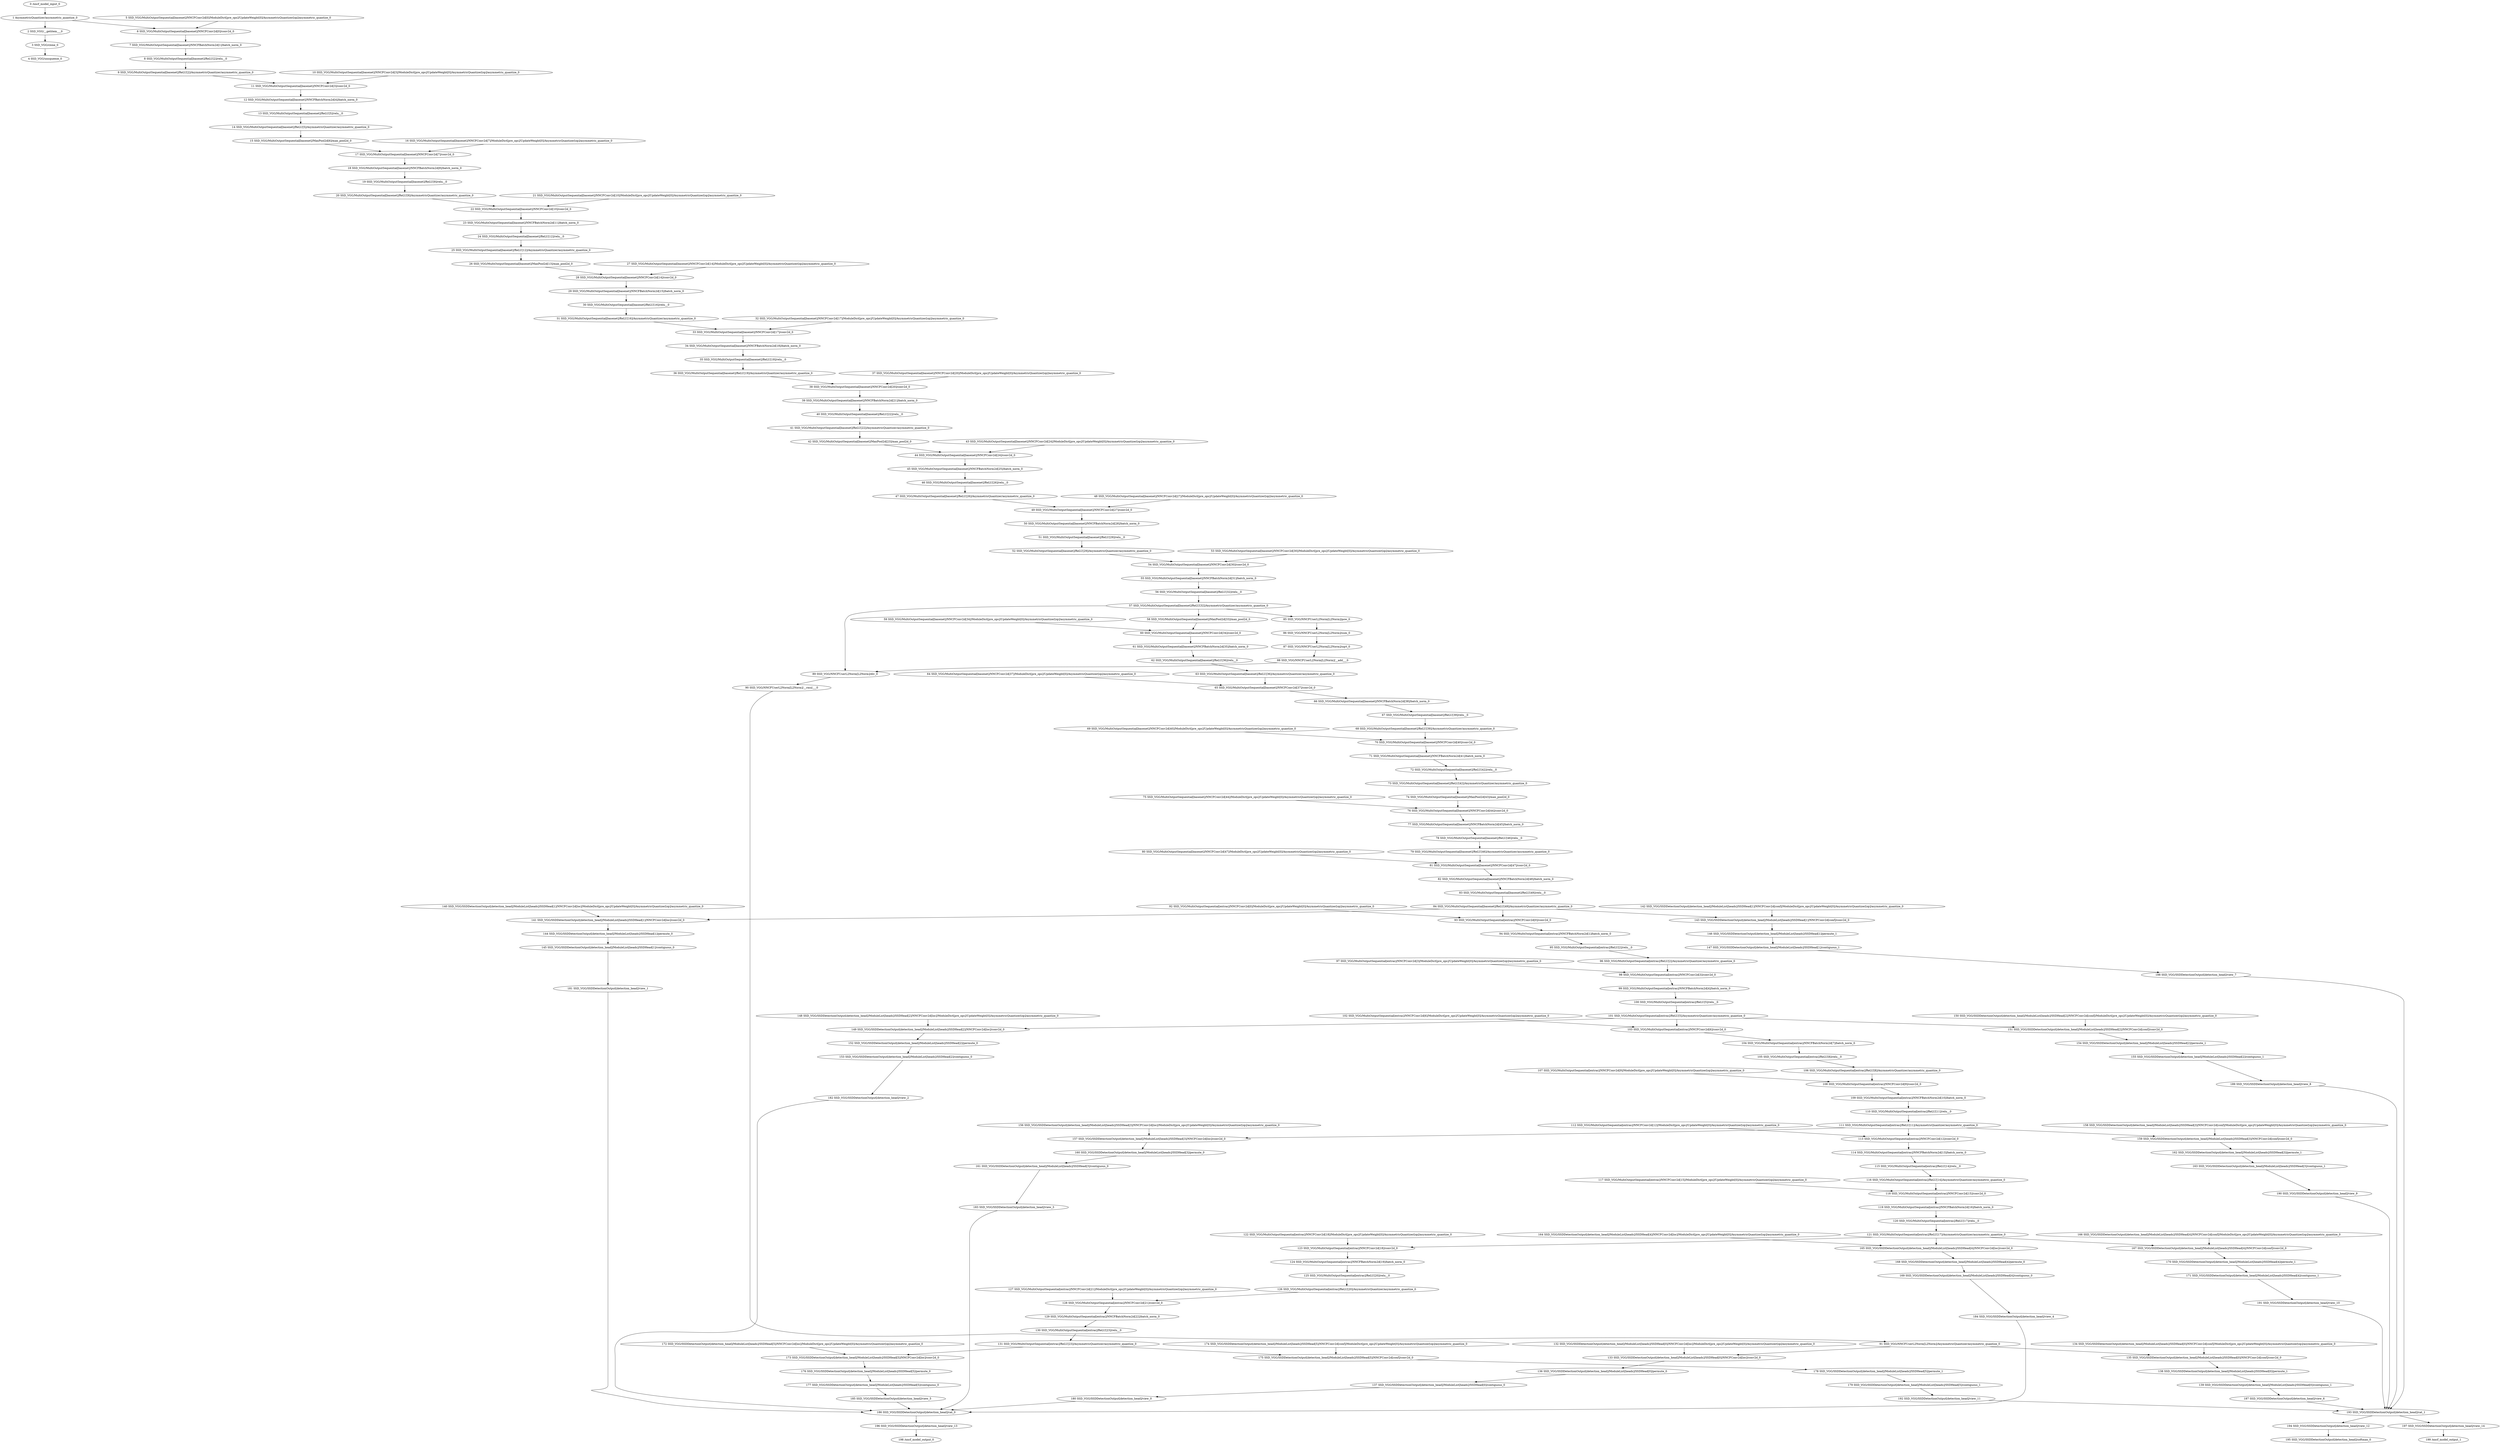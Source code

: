 strict digraph  {
"0 /nncf_model_input_0" [id=0, type=nncf_model_input];
"1 AsymmetricQuantizer/asymmetric_quantize_0" [id=1, type=asymmetric_quantize];
"2 SSD_VGG/__getitem___0" [id=2, type=__getitem__];
"3 SSD_VGG/clone_0" [id=3, type=clone];
"4 SSD_VGG/unsqueeze_0" [id=4, type=unsqueeze];
"5 SSD_VGG/MultiOutputSequential[basenet]/NNCFConv2d[0]/ModuleDict[pre_ops]/UpdateWeight[0]/AsymmetricQuantizer[op]/asymmetric_quantize_0" [id=5, type=asymmetric_quantize];
"6 SSD_VGG/MultiOutputSequential[basenet]/NNCFConv2d[0]/conv2d_0" [id=6, type=conv2d];
"7 SSD_VGG/MultiOutputSequential[basenet]/NNCFBatchNorm2d[1]/batch_norm_0" [id=7, type=batch_norm];
"8 SSD_VGG/MultiOutputSequential[basenet]/ReLU[2]/relu__0" [id=8, type=relu_];
"9 SSD_VGG/MultiOutputSequential[basenet]/ReLU[2]/AsymmetricQuantizer/asymmetric_quantize_0" [id=9, type=asymmetric_quantize];
"10 SSD_VGG/MultiOutputSequential[basenet]/NNCFConv2d[3]/ModuleDict[pre_ops]/UpdateWeight[0]/AsymmetricQuantizer[op]/asymmetric_quantize_0" [id=10, type=asymmetric_quantize];
"11 SSD_VGG/MultiOutputSequential[basenet]/NNCFConv2d[3]/conv2d_0" [id=11, type=conv2d];
"12 SSD_VGG/MultiOutputSequential[basenet]/NNCFBatchNorm2d[4]/batch_norm_0" [id=12, type=batch_norm];
"13 SSD_VGG/MultiOutputSequential[basenet]/ReLU[5]/relu__0" [id=13, type=relu_];
"14 SSD_VGG/MultiOutputSequential[basenet]/ReLU[5]/AsymmetricQuantizer/asymmetric_quantize_0" [id=14, type=asymmetric_quantize];
"15 SSD_VGG/MultiOutputSequential[basenet]/MaxPool2d[6]/max_pool2d_0" [id=15, type=max_pool2d];
"16 SSD_VGG/MultiOutputSequential[basenet]/NNCFConv2d[7]/ModuleDict[pre_ops]/UpdateWeight[0]/AsymmetricQuantizer[op]/asymmetric_quantize_0" [id=16, type=asymmetric_quantize];
"17 SSD_VGG/MultiOutputSequential[basenet]/NNCFConv2d[7]/conv2d_0" [id=17, type=conv2d];
"18 SSD_VGG/MultiOutputSequential[basenet]/NNCFBatchNorm2d[8]/batch_norm_0" [id=18, type=batch_norm];
"19 SSD_VGG/MultiOutputSequential[basenet]/ReLU[9]/relu__0" [id=19, type=relu_];
"20 SSD_VGG/MultiOutputSequential[basenet]/ReLU[9]/AsymmetricQuantizer/asymmetric_quantize_0" [id=20, type=asymmetric_quantize];
"21 SSD_VGG/MultiOutputSequential[basenet]/NNCFConv2d[10]/ModuleDict[pre_ops]/UpdateWeight[0]/AsymmetricQuantizer[op]/asymmetric_quantize_0" [id=21, type=asymmetric_quantize];
"22 SSD_VGG/MultiOutputSequential[basenet]/NNCFConv2d[10]/conv2d_0" [id=22, type=conv2d];
"23 SSD_VGG/MultiOutputSequential[basenet]/NNCFBatchNorm2d[11]/batch_norm_0" [id=23, type=batch_norm];
"24 SSD_VGG/MultiOutputSequential[basenet]/ReLU[12]/relu__0" [id=24, type=relu_];
"25 SSD_VGG/MultiOutputSequential[basenet]/ReLU[12]/AsymmetricQuantizer/asymmetric_quantize_0" [id=25, type=asymmetric_quantize];
"26 SSD_VGG/MultiOutputSequential[basenet]/MaxPool2d[13]/max_pool2d_0" [id=26, type=max_pool2d];
"27 SSD_VGG/MultiOutputSequential[basenet]/NNCFConv2d[14]/ModuleDict[pre_ops]/UpdateWeight[0]/AsymmetricQuantizer[op]/asymmetric_quantize_0" [id=27, type=asymmetric_quantize];
"28 SSD_VGG/MultiOutputSequential[basenet]/NNCFConv2d[14]/conv2d_0" [id=28, type=conv2d];
"29 SSD_VGG/MultiOutputSequential[basenet]/NNCFBatchNorm2d[15]/batch_norm_0" [id=29, type=batch_norm];
"30 SSD_VGG/MultiOutputSequential[basenet]/ReLU[16]/relu__0" [id=30, type=relu_];
"31 SSD_VGG/MultiOutputSequential[basenet]/ReLU[16]/AsymmetricQuantizer/asymmetric_quantize_0" [id=31, type=asymmetric_quantize];
"32 SSD_VGG/MultiOutputSequential[basenet]/NNCFConv2d[17]/ModuleDict[pre_ops]/UpdateWeight[0]/AsymmetricQuantizer[op]/asymmetric_quantize_0" [id=32, type=asymmetric_quantize];
"33 SSD_VGG/MultiOutputSequential[basenet]/NNCFConv2d[17]/conv2d_0" [id=33, type=conv2d];
"34 SSD_VGG/MultiOutputSequential[basenet]/NNCFBatchNorm2d[18]/batch_norm_0" [id=34, type=batch_norm];
"35 SSD_VGG/MultiOutputSequential[basenet]/ReLU[19]/relu__0" [id=35, type=relu_];
"36 SSD_VGG/MultiOutputSequential[basenet]/ReLU[19]/AsymmetricQuantizer/asymmetric_quantize_0" [id=36, type=asymmetric_quantize];
"37 SSD_VGG/MultiOutputSequential[basenet]/NNCFConv2d[20]/ModuleDict[pre_ops]/UpdateWeight[0]/AsymmetricQuantizer[op]/asymmetric_quantize_0" [id=37, type=asymmetric_quantize];
"38 SSD_VGG/MultiOutputSequential[basenet]/NNCFConv2d[20]/conv2d_0" [id=38, type=conv2d];
"39 SSD_VGG/MultiOutputSequential[basenet]/NNCFBatchNorm2d[21]/batch_norm_0" [id=39, type=batch_norm];
"40 SSD_VGG/MultiOutputSequential[basenet]/ReLU[22]/relu__0" [id=40, type=relu_];
"41 SSD_VGG/MultiOutputSequential[basenet]/ReLU[22]/AsymmetricQuantizer/asymmetric_quantize_0" [id=41, type=asymmetric_quantize];
"42 SSD_VGG/MultiOutputSequential[basenet]/MaxPool2d[23]/max_pool2d_0" [id=42, type=max_pool2d];
"43 SSD_VGG/MultiOutputSequential[basenet]/NNCFConv2d[24]/ModuleDict[pre_ops]/UpdateWeight[0]/AsymmetricQuantizer[op]/asymmetric_quantize_0" [id=43, type=asymmetric_quantize];
"44 SSD_VGG/MultiOutputSequential[basenet]/NNCFConv2d[24]/conv2d_0" [id=44, type=conv2d];
"45 SSD_VGG/MultiOutputSequential[basenet]/NNCFBatchNorm2d[25]/batch_norm_0" [id=45, type=batch_norm];
"46 SSD_VGG/MultiOutputSequential[basenet]/ReLU[26]/relu__0" [id=46, type=relu_];
"47 SSD_VGG/MultiOutputSequential[basenet]/ReLU[26]/AsymmetricQuantizer/asymmetric_quantize_0" [id=47, type=asymmetric_quantize];
"48 SSD_VGG/MultiOutputSequential[basenet]/NNCFConv2d[27]/ModuleDict[pre_ops]/UpdateWeight[0]/AsymmetricQuantizer[op]/asymmetric_quantize_0" [id=48, type=asymmetric_quantize];
"49 SSD_VGG/MultiOutputSequential[basenet]/NNCFConv2d[27]/conv2d_0" [id=49, type=conv2d];
"50 SSD_VGG/MultiOutputSequential[basenet]/NNCFBatchNorm2d[28]/batch_norm_0" [id=50, type=batch_norm];
"51 SSD_VGG/MultiOutputSequential[basenet]/ReLU[29]/relu__0" [id=51, type=relu_];
"52 SSD_VGG/MultiOutputSequential[basenet]/ReLU[29]/AsymmetricQuantizer/asymmetric_quantize_0" [id=52, type=asymmetric_quantize];
"53 SSD_VGG/MultiOutputSequential[basenet]/NNCFConv2d[30]/ModuleDict[pre_ops]/UpdateWeight[0]/AsymmetricQuantizer[op]/asymmetric_quantize_0" [id=53, type=asymmetric_quantize];
"54 SSD_VGG/MultiOutputSequential[basenet]/NNCFConv2d[30]/conv2d_0" [id=54, type=conv2d];
"55 SSD_VGG/MultiOutputSequential[basenet]/NNCFBatchNorm2d[31]/batch_norm_0" [id=55, type=batch_norm];
"56 SSD_VGG/MultiOutputSequential[basenet]/ReLU[32]/relu__0" [id=56, type=relu_];
"57 SSD_VGG/MultiOutputSequential[basenet]/ReLU[32]/AsymmetricQuantizer/asymmetric_quantize_0" [id=57, type=asymmetric_quantize];
"58 SSD_VGG/MultiOutputSequential[basenet]/MaxPool2d[33]/max_pool2d_0" [id=58, type=max_pool2d];
"59 SSD_VGG/MultiOutputSequential[basenet]/NNCFConv2d[34]/ModuleDict[pre_ops]/UpdateWeight[0]/AsymmetricQuantizer[op]/asymmetric_quantize_0" [id=59, type=asymmetric_quantize];
"60 SSD_VGG/MultiOutputSequential[basenet]/NNCFConv2d[34]/conv2d_0" [id=60, type=conv2d];
"61 SSD_VGG/MultiOutputSequential[basenet]/NNCFBatchNorm2d[35]/batch_norm_0" [id=61, type=batch_norm];
"62 SSD_VGG/MultiOutputSequential[basenet]/ReLU[36]/relu__0" [id=62, type=relu_];
"63 SSD_VGG/MultiOutputSequential[basenet]/ReLU[36]/AsymmetricQuantizer/asymmetric_quantize_0" [id=63, type=asymmetric_quantize];
"64 SSD_VGG/MultiOutputSequential[basenet]/NNCFConv2d[37]/ModuleDict[pre_ops]/UpdateWeight[0]/AsymmetricQuantizer[op]/asymmetric_quantize_0" [id=64, type=asymmetric_quantize];
"65 SSD_VGG/MultiOutputSequential[basenet]/NNCFConv2d[37]/conv2d_0" [id=65, type=conv2d];
"66 SSD_VGG/MultiOutputSequential[basenet]/NNCFBatchNorm2d[38]/batch_norm_0" [id=66, type=batch_norm];
"67 SSD_VGG/MultiOutputSequential[basenet]/ReLU[39]/relu__0" [id=67, type=relu_];
"68 SSD_VGG/MultiOutputSequential[basenet]/ReLU[39]/AsymmetricQuantizer/asymmetric_quantize_0" [id=68, type=asymmetric_quantize];
"69 SSD_VGG/MultiOutputSequential[basenet]/NNCFConv2d[40]/ModuleDict[pre_ops]/UpdateWeight[0]/AsymmetricQuantizer[op]/asymmetric_quantize_0" [id=69, type=asymmetric_quantize];
"70 SSD_VGG/MultiOutputSequential[basenet]/NNCFConv2d[40]/conv2d_0" [id=70, type=conv2d];
"71 SSD_VGG/MultiOutputSequential[basenet]/NNCFBatchNorm2d[41]/batch_norm_0" [id=71, type=batch_norm];
"72 SSD_VGG/MultiOutputSequential[basenet]/ReLU[42]/relu__0" [id=72, type=relu_];
"73 SSD_VGG/MultiOutputSequential[basenet]/ReLU[42]/AsymmetricQuantizer/asymmetric_quantize_0" [id=73, type=asymmetric_quantize];
"74 SSD_VGG/MultiOutputSequential[basenet]/MaxPool2d[43]/max_pool2d_0" [id=74, type=max_pool2d];
"75 SSD_VGG/MultiOutputSequential[basenet]/NNCFConv2d[44]/ModuleDict[pre_ops]/UpdateWeight[0]/AsymmetricQuantizer[op]/asymmetric_quantize_0" [id=75, type=asymmetric_quantize];
"76 SSD_VGG/MultiOutputSequential[basenet]/NNCFConv2d[44]/conv2d_0" [id=76, type=conv2d];
"77 SSD_VGG/MultiOutputSequential[basenet]/NNCFBatchNorm2d[45]/batch_norm_0" [id=77, type=batch_norm];
"78 SSD_VGG/MultiOutputSequential[basenet]/ReLU[46]/relu__0" [id=78, type=relu_];
"79 SSD_VGG/MultiOutputSequential[basenet]/ReLU[46]/AsymmetricQuantizer/asymmetric_quantize_0" [id=79, type=asymmetric_quantize];
"80 SSD_VGG/MultiOutputSequential[basenet]/NNCFConv2d[47]/ModuleDict[pre_ops]/UpdateWeight[0]/AsymmetricQuantizer[op]/asymmetric_quantize_0" [id=80, type=asymmetric_quantize];
"81 SSD_VGG/MultiOutputSequential[basenet]/NNCFConv2d[47]/conv2d_0" [id=81, type=conv2d];
"82 SSD_VGG/MultiOutputSequential[basenet]/NNCFBatchNorm2d[48]/batch_norm_0" [id=82, type=batch_norm];
"83 SSD_VGG/MultiOutputSequential[basenet]/ReLU[49]/relu__0" [id=83, type=relu_];
"84 SSD_VGG/MultiOutputSequential[basenet]/ReLU[49]/AsymmetricQuantizer/asymmetric_quantize_0" [id=84, type=asymmetric_quantize];
"85 SSD_VGG/NNCFUserL2Norm[L2Norm]/pow_0" [id=85, type=pow];
"86 SSD_VGG/NNCFUserL2Norm[L2Norm]/sum_0" [id=86, type=sum];
"87 SSD_VGG/NNCFUserL2Norm[L2Norm]/sqrt_0" [id=87, type=sqrt];
"88 SSD_VGG/NNCFUserL2Norm[L2Norm]/__add___0" [id=88, type=__add__];
"89 SSD_VGG/NNCFUserL2Norm[L2Norm]/div_0" [id=89, type=div];
"90 SSD_VGG/NNCFUserL2Norm[L2Norm]/__rmul___0" [id=90, type=__rmul__];
"91 SSD_VGG/NNCFUserL2Norm[L2Norm]/AsymmetricQuantizer/asymmetric_quantize_0" [id=91, type=asymmetric_quantize];
"92 SSD_VGG/MultiOutputSequential[extras]/NNCFConv2d[0]/ModuleDict[pre_ops]/UpdateWeight[0]/AsymmetricQuantizer[op]/asymmetric_quantize_0" [id=92, type=asymmetric_quantize];
"93 SSD_VGG/MultiOutputSequential[extras]/NNCFConv2d[0]/conv2d_0" [id=93, type=conv2d];
"94 SSD_VGG/MultiOutputSequential[extras]/NNCFBatchNorm2d[1]/batch_norm_0" [id=94, type=batch_norm];
"95 SSD_VGG/MultiOutputSequential[extras]/ReLU[2]/relu__0" [id=95, type=relu_];
"96 SSD_VGG/MultiOutputSequential[extras]/ReLU[2]/AsymmetricQuantizer/asymmetric_quantize_0" [id=96, type=asymmetric_quantize];
"97 SSD_VGG/MultiOutputSequential[extras]/NNCFConv2d[3]/ModuleDict[pre_ops]/UpdateWeight[0]/AsymmetricQuantizer[op]/asymmetric_quantize_0" [id=97, type=asymmetric_quantize];
"98 SSD_VGG/MultiOutputSequential[extras]/NNCFConv2d[3]/conv2d_0" [id=98, type=conv2d];
"99 SSD_VGG/MultiOutputSequential[extras]/NNCFBatchNorm2d[4]/batch_norm_0" [id=99, type=batch_norm];
"100 SSD_VGG/MultiOutputSequential[extras]/ReLU[5]/relu__0" [id=100, type=relu_];
"101 SSD_VGG/MultiOutputSequential[extras]/ReLU[5]/AsymmetricQuantizer/asymmetric_quantize_0" [id=101, type=asymmetric_quantize];
"102 SSD_VGG/MultiOutputSequential[extras]/NNCFConv2d[6]/ModuleDict[pre_ops]/UpdateWeight[0]/AsymmetricQuantizer[op]/asymmetric_quantize_0" [id=102, type=asymmetric_quantize];
"103 SSD_VGG/MultiOutputSequential[extras]/NNCFConv2d[6]/conv2d_0" [id=103, type=conv2d];
"104 SSD_VGG/MultiOutputSequential[extras]/NNCFBatchNorm2d[7]/batch_norm_0" [id=104, type=batch_norm];
"105 SSD_VGG/MultiOutputSequential[extras]/ReLU[8]/relu__0" [id=105, type=relu_];
"106 SSD_VGG/MultiOutputSequential[extras]/ReLU[8]/AsymmetricQuantizer/asymmetric_quantize_0" [id=106, type=asymmetric_quantize];
"107 SSD_VGG/MultiOutputSequential[extras]/NNCFConv2d[9]/ModuleDict[pre_ops]/UpdateWeight[0]/AsymmetricQuantizer[op]/asymmetric_quantize_0" [id=107, type=asymmetric_quantize];
"108 SSD_VGG/MultiOutputSequential[extras]/NNCFConv2d[9]/conv2d_0" [id=108, type=conv2d];
"109 SSD_VGG/MultiOutputSequential[extras]/NNCFBatchNorm2d[10]/batch_norm_0" [id=109, type=batch_norm];
"110 SSD_VGG/MultiOutputSequential[extras]/ReLU[11]/relu__0" [id=110, type=relu_];
"111 SSD_VGG/MultiOutputSequential[extras]/ReLU[11]/AsymmetricQuantizer/asymmetric_quantize_0" [id=111, type=asymmetric_quantize];
"112 SSD_VGG/MultiOutputSequential[extras]/NNCFConv2d[12]/ModuleDict[pre_ops]/UpdateWeight[0]/AsymmetricQuantizer[op]/asymmetric_quantize_0" [id=112, type=asymmetric_quantize];
"113 SSD_VGG/MultiOutputSequential[extras]/NNCFConv2d[12]/conv2d_0" [id=113, type=conv2d];
"114 SSD_VGG/MultiOutputSequential[extras]/NNCFBatchNorm2d[13]/batch_norm_0" [id=114, type=batch_norm];
"115 SSD_VGG/MultiOutputSequential[extras]/ReLU[14]/relu__0" [id=115, type=relu_];
"116 SSD_VGG/MultiOutputSequential[extras]/ReLU[14]/AsymmetricQuantizer/asymmetric_quantize_0" [id=116, type=asymmetric_quantize];
"117 SSD_VGG/MultiOutputSequential[extras]/NNCFConv2d[15]/ModuleDict[pre_ops]/UpdateWeight[0]/AsymmetricQuantizer[op]/asymmetric_quantize_0" [id=117, type=asymmetric_quantize];
"118 SSD_VGG/MultiOutputSequential[extras]/NNCFConv2d[15]/conv2d_0" [id=118, type=conv2d];
"119 SSD_VGG/MultiOutputSequential[extras]/NNCFBatchNorm2d[16]/batch_norm_0" [id=119, type=batch_norm];
"120 SSD_VGG/MultiOutputSequential[extras]/ReLU[17]/relu__0" [id=120, type=relu_];
"121 SSD_VGG/MultiOutputSequential[extras]/ReLU[17]/AsymmetricQuantizer/asymmetric_quantize_0" [id=121, type=asymmetric_quantize];
"122 SSD_VGG/MultiOutputSequential[extras]/NNCFConv2d[18]/ModuleDict[pre_ops]/UpdateWeight[0]/AsymmetricQuantizer[op]/asymmetric_quantize_0" [id=122, type=asymmetric_quantize];
"123 SSD_VGG/MultiOutputSequential[extras]/NNCFConv2d[18]/conv2d_0" [id=123, type=conv2d];
"124 SSD_VGG/MultiOutputSequential[extras]/NNCFBatchNorm2d[19]/batch_norm_0" [id=124, type=batch_norm];
"125 SSD_VGG/MultiOutputSequential[extras]/ReLU[20]/relu__0" [id=125, type=relu_];
"126 SSD_VGG/MultiOutputSequential[extras]/ReLU[20]/AsymmetricQuantizer/asymmetric_quantize_0" [id=126, type=asymmetric_quantize];
"127 SSD_VGG/MultiOutputSequential[extras]/NNCFConv2d[21]/ModuleDict[pre_ops]/UpdateWeight[0]/AsymmetricQuantizer[op]/asymmetric_quantize_0" [id=127, type=asymmetric_quantize];
"128 SSD_VGG/MultiOutputSequential[extras]/NNCFConv2d[21]/conv2d_0" [id=128, type=conv2d];
"129 SSD_VGG/MultiOutputSequential[extras]/NNCFBatchNorm2d[22]/batch_norm_0" [id=129, type=batch_norm];
"130 SSD_VGG/MultiOutputSequential[extras]/ReLU[23]/relu__0" [id=130, type=relu_];
"131 SSD_VGG/MultiOutputSequential[extras]/ReLU[23]/AsymmetricQuantizer/asymmetric_quantize_0" [id=131, type=asymmetric_quantize];
"132 SSD_VGG/SSDDetectionOutput[detection_head]/ModuleList[heads]/SSDHead[0]/NNCFConv2d[loc]/ModuleDict[pre_ops]/UpdateWeight[0]/AsymmetricQuantizer[op]/asymmetric_quantize_0" [id=132, type=asymmetric_quantize];
"133 SSD_VGG/SSDDetectionOutput[detection_head]/ModuleList[heads]/SSDHead[0]/NNCFConv2d[loc]/conv2d_0" [id=133, type=conv2d];
"134 SSD_VGG/SSDDetectionOutput[detection_head]/ModuleList[heads]/SSDHead[0]/NNCFConv2d[conf]/ModuleDict[pre_ops]/UpdateWeight[0]/AsymmetricQuantizer[op]/asymmetric_quantize_0" [id=134, type=asymmetric_quantize];
"135 SSD_VGG/SSDDetectionOutput[detection_head]/ModuleList[heads]/SSDHead[0]/NNCFConv2d[conf]/conv2d_0" [id=135, type=conv2d];
"136 SSD_VGG/SSDDetectionOutput[detection_head]/ModuleList[heads]/SSDHead[0]/permute_0" [id=136, type=permute];
"137 SSD_VGG/SSDDetectionOutput[detection_head]/ModuleList[heads]/SSDHead[0]/contiguous_0" [id=137, type=contiguous];
"138 SSD_VGG/SSDDetectionOutput[detection_head]/ModuleList[heads]/SSDHead[0]/permute_1" [id=138, type=permute];
"139 SSD_VGG/SSDDetectionOutput[detection_head]/ModuleList[heads]/SSDHead[0]/contiguous_1" [id=139, type=contiguous];
"140 SSD_VGG/SSDDetectionOutput[detection_head]/ModuleList[heads]/SSDHead[1]/NNCFConv2d[loc]/ModuleDict[pre_ops]/UpdateWeight[0]/AsymmetricQuantizer[op]/asymmetric_quantize_0" [id=140, type=asymmetric_quantize];
"141 SSD_VGG/SSDDetectionOutput[detection_head]/ModuleList[heads]/SSDHead[1]/NNCFConv2d[loc]/conv2d_0" [id=141, type=conv2d];
"142 SSD_VGG/SSDDetectionOutput[detection_head]/ModuleList[heads]/SSDHead[1]/NNCFConv2d[conf]/ModuleDict[pre_ops]/UpdateWeight[0]/AsymmetricQuantizer[op]/asymmetric_quantize_0" [id=142, type=asymmetric_quantize];
"143 SSD_VGG/SSDDetectionOutput[detection_head]/ModuleList[heads]/SSDHead[1]/NNCFConv2d[conf]/conv2d_0" [id=143, type=conv2d];
"144 SSD_VGG/SSDDetectionOutput[detection_head]/ModuleList[heads]/SSDHead[1]/permute_0" [id=144, type=permute];
"145 SSD_VGG/SSDDetectionOutput[detection_head]/ModuleList[heads]/SSDHead[1]/contiguous_0" [id=145, type=contiguous];
"146 SSD_VGG/SSDDetectionOutput[detection_head]/ModuleList[heads]/SSDHead[1]/permute_1" [id=146, type=permute];
"147 SSD_VGG/SSDDetectionOutput[detection_head]/ModuleList[heads]/SSDHead[1]/contiguous_1" [id=147, type=contiguous];
"148 SSD_VGG/SSDDetectionOutput[detection_head]/ModuleList[heads]/SSDHead[2]/NNCFConv2d[loc]/ModuleDict[pre_ops]/UpdateWeight[0]/AsymmetricQuantizer[op]/asymmetric_quantize_0" [id=148, type=asymmetric_quantize];
"149 SSD_VGG/SSDDetectionOutput[detection_head]/ModuleList[heads]/SSDHead[2]/NNCFConv2d[loc]/conv2d_0" [id=149, type=conv2d];
"150 SSD_VGG/SSDDetectionOutput[detection_head]/ModuleList[heads]/SSDHead[2]/NNCFConv2d[conf]/ModuleDict[pre_ops]/UpdateWeight[0]/AsymmetricQuantizer[op]/asymmetric_quantize_0" [id=150, type=asymmetric_quantize];
"151 SSD_VGG/SSDDetectionOutput[detection_head]/ModuleList[heads]/SSDHead[2]/NNCFConv2d[conf]/conv2d_0" [id=151, type=conv2d];
"152 SSD_VGG/SSDDetectionOutput[detection_head]/ModuleList[heads]/SSDHead[2]/permute_0" [id=152, type=permute];
"153 SSD_VGG/SSDDetectionOutput[detection_head]/ModuleList[heads]/SSDHead[2]/contiguous_0" [id=153, type=contiguous];
"154 SSD_VGG/SSDDetectionOutput[detection_head]/ModuleList[heads]/SSDHead[2]/permute_1" [id=154, type=permute];
"155 SSD_VGG/SSDDetectionOutput[detection_head]/ModuleList[heads]/SSDHead[2]/contiguous_1" [id=155, type=contiguous];
"156 SSD_VGG/SSDDetectionOutput[detection_head]/ModuleList[heads]/SSDHead[3]/NNCFConv2d[loc]/ModuleDict[pre_ops]/UpdateWeight[0]/AsymmetricQuantizer[op]/asymmetric_quantize_0" [id=156, type=asymmetric_quantize];
"157 SSD_VGG/SSDDetectionOutput[detection_head]/ModuleList[heads]/SSDHead[3]/NNCFConv2d[loc]/conv2d_0" [id=157, type=conv2d];
"158 SSD_VGG/SSDDetectionOutput[detection_head]/ModuleList[heads]/SSDHead[3]/NNCFConv2d[conf]/ModuleDict[pre_ops]/UpdateWeight[0]/AsymmetricQuantizer[op]/asymmetric_quantize_0" [id=158, type=asymmetric_quantize];
"159 SSD_VGG/SSDDetectionOutput[detection_head]/ModuleList[heads]/SSDHead[3]/NNCFConv2d[conf]/conv2d_0" [id=159, type=conv2d];
"160 SSD_VGG/SSDDetectionOutput[detection_head]/ModuleList[heads]/SSDHead[3]/permute_0" [id=160, type=permute];
"161 SSD_VGG/SSDDetectionOutput[detection_head]/ModuleList[heads]/SSDHead[3]/contiguous_0" [id=161, type=contiguous];
"162 SSD_VGG/SSDDetectionOutput[detection_head]/ModuleList[heads]/SSDHead[3]/permute_1" [id=162, type=permute];
"163 SSD_VGG/SSDDetectionOutput[detection_head]/ModuleList[heads]/SSDHead[3]/contiguous_1" [id=163, type=contiguous];
"164 SSD_VGG/SSDDetectionOutput[detection_head]/ModuleList[heads]/SSDHead[4]/NNCFConv2d[loc]/ModuleDict[pre_ops]/UpdateWeight[0]/AsymmetricQuantizer[op]/asymmetric_quantize_0" [id=164, type=asymmetric_quantize];
"165 SSD_VGG/SSDDetectionOutput[detection_head]/ModuleList[heads]/SSDHead[4]/NNCFConv2d[loc]/conv2d_0" [id=165, type=conv2d];
"166 SSD_VGG/SSDDetectionOutput[detection_head]/ModuleList[heads]/SSDHead[4]/NNCFConv2d[conf]/ModuleDict[pre_ops]/UpdateWeight[0]/AsymmetricQuantizer[op]/asymmetric_quantize_0" [id=166, type=asymmetric_quantize];
"167 SSD_VGG/SSDDetectionOutput[detection_head]/ModuleList[heads]/SSDHead[4]/NNCFConv2d[conf]/conv2d_0" [id=167, type=conv2d];
"168 SSD_VGG/SSDDetectionOutput[detection_head]/ModuleList[heads]/SSDHead[4]/permute_0" [id=168, type=permute];
"169 SSD_VGG/SSDDetectionOutput[detection_head]/ModuleList[heads]/SSDHead[4]/contiguous_0" [id=169, type=contiguous];
"170 SSD_VGG/SSDDetectionOutput[detection_head]/ModuleList[heads]/SSDHead[4]/permute_1" [id=170, type=permute];
"171 SSD_VGG/SSDDetectionOutput[detection_head]/ModuleList[heads]/SSDHead[4]/contiguous_1" [id=171, type=contiguous];
"172 SSD_VGG/SSDDetectionOutput[detection_head]/ModuleList[heads]/SSDHead[5]/NNCFConv2d[loc]/ModuleDict[pre_ops]/UpdateWeight[0]/AsymmetricQuantizer[op]/asymmetric_quantize_0" [id=172, type=asymmetric_quantize];
"173 SSD_VGG/SSDDetectionOutput[detection_head]/ModuleList[heads]/SSDHead[5]/NNCFConv2d[loc]/conv2d_0" [id=173, type=conv2d];
"174 SSD_VGG/SSDDetectionOutput[detection_head]/ModuleList[heads]/SSDHead[5]/NNCFConv2d[conf]/ModuleDict[pre_ops]/UpdateWeight[0]/AsymmetricQuantizer[op]/asymmetric_quantize_0" [id=174, type=asymmetric_quantize];
"175 SSD_VGG/SSDDetectionOutput[detection_head]/ModuleList[heads]/SSDHead[5]/NNCFConv2d[conf]/conv2d_0" [id=175, type=conv2d];
"176 SSD_VGG/SSDDetectionOutput[detection_head]/ModuleList[heads]/SSDHead[5]/permute_0" [id=176, type=permute];
"177 SSD_VGG/SSDDetectionOutput[detection_head]/ModuleList[heads]/SSDHead[5]/contiguous_0" [id=177, type=contiguous];
"178 SSD_VGG/SSDDetectionOutput[detection_head]/ModuleList[heads]/SSDHead[5]/permute_1" [id=178, type=permute];
"179 SSD_VGG/SSDDetectionOutput[detection_head]/ModuleList[heads]/SSDHead[5]/contiguous_1" [id=179, type=contiguous];
"180 SSD_VGG/SSDDetectionOutput[detection_head]/view_0" [id=180, type=view];
"181 SSD_VGG/SSDDetectionOutput[detection_head]/view_1" [id=181, type=view];
"182 SSD_VGG/SSDDetectionOutput[detection_head]/view_2" [id=182, type=view];
"183 SSD_VGG/SSDDetectionOutput[detection_head]/view_3" [id=183, type=view];
"184 SSD_VGG/SSDDetectionOutput[detection_head]/view_4" [id=184, type=view];
"185 SSD_VGG/SSDDetectionOutput[detection_head]/view_5" [id=185, type=view];
"186 SSD_VGG/SSDDetectionOutput[detection_head]/cat_0" [id=186, type=cat];
"187 SSD_VGG/SSDDetectionOutput[detection_head]/view_6" [id=187, type=view];
"188 SSD_VGG/SSDDetectionOutput[detection_head]/view_7" [id=188, type=view];
"189 SSD_VGG/SSDDetectionOutput[detection_head]/view_8" [id=189, type=view];
"190 SSD_VGG/SSDDetectionOutput[detection_head]/view_9" [id=190, type=view];
"191 SSD_VGG/SSDDetectionOutput[detection_head]/view_10" [id=191, type=view];
"192 SSD_VGG/SSDDetectionOutput[detection_head]/view_11" [id=192, type=view];
"193 SSD_VGG/SSDDetectionOutput[detection_head]/cat_1" [id=193, type=cat];
"194 SSD_VGG/SSDDetectionOutput[detection_head]/view_12" [id=194, type=view];
"195 SSD_VGG/SSDDetectionOutput[detection_head]/softmax_0" [id=195, type=softmax];
"196 SSD_VGG/SSDDetectionOutput[detection_head]/view_13" [id=196, type=view];
"197 SSD_VGG/SSDDetectionOutput[detection_head]/view_14" [id=197, type=view];
"198 /nncf_model_output_0" [id=198, type=nncf_model_output];
"199 /nncf_model_output_1" [id=199, type=nncf_model_output];
"0 /nncf_model_input_0" -> "1 AsymmetricQuantizer/asymmetric_quantize_0";
"1 AsymmetricQuantizer/asymmetric_quantize_0" -> "2 SSD_VGG/__getitem___0";
"1 AsymmetricQuantizer/asymmetric_quantize_0" -> "6 SSD_VGG/MultiOutputSequential[basenet]/NNCFConv2d[0]/conv2d_0";
"2 SSD_VGG/__getitem___0" -> "3 SSD_VGG/clone_0";
"3 SSD_VGG/clone_0" -> "4 SSD_VGG/unsqueeze_0";
"5 SSD_VGG/MultiOutputSequential[basenet]/NNCFConv2d[0]/ModuleDict[pre_ops]/UpdateWeight[0]/AsymmetricQuantizer[op]/asymmetric_quantize_0" -> "6 SSD_VGG/MultiOutputSequential[basenet]/NNCFConv2d[0]/conv2d_0";
"6 SSD_VGG/MultiOutputSequential[basenet]/NNCFConv2d[0]/conv2d_0" -> "7 SSD_VGG/MultiOutputSequential[basenet]/NNCFBatchNorm2d[1]/batch_norm_0";
"7 SSD_VGG/MultiOutputSequential[basenet]/NNCFBatchNorm2d[1]/batch_norm_0" -> "8 SSD_VGG/MultiOutputSequential[basenet]/ReLU[2]/relu__0";
"8 SSD_VGG/MultiOutputSequential[basenet]/ReLU[2]/relu__0" -> "9 SSD_VGG/MultiOutputSequential[basenet]/ReLU[2]/AsymmetricQuantizer/asymmetric_quantize_0";
"9 SSD_VGG/MultiOutputSequential[basenet]/ReLU[2]/AsymmetricQuantizer/asymmetric_quantize_0" -> "11 SSD_VGG/MultiOutputSequential[basenet]/NNCFConv2d[3]/conv2d_0";
"10 SSD_VGG/MultiOutputSequential[basenet]/NNCFConv2d[3]/ModuleDict[pre_ops]/UpdateWeight[0]/AsymmetricQuantizer[op]/asymmetric_quantize_0" -> "11 SSD_VGG/MultiOutputSequential[basenet]/NNCFConv2d[3]/conv2d_0";
"11 SSD_VGG/MultiOutputSequential[basenet]/NNCFConv2d[3]/conv2d_0" -> "12 SSD_VGG/MultiOutputSequential[basenet]/NNCFBatchNorm2d[4]/batch_norm_0";
"12 SSD_VGG/MultiOutputSequential[basenet]/NNCFBatchNorm2d[4]/batch_norm_0" -> "13 SSD_VGG/MultiOutputSequential[basenet]/ReLU[5]/relu__0";
"13 SSD_VGG/MultiOutputSequential[basenet]/ReLU[5]/relu__0" -> "14 SSD_VGG/MultiOutputSequential[basenet]/ReLU[5]/AsymmetricQuantizer/asymmetric_quantize_0";
"14 SSD_VGG/MultiOutputSequential[basenet]/ReLU[5]/AsymmetricQuantizer/asymmetric_quantize_0" -> "15 SSD_VGG/MultiOutputSequential[basenet]/MaxPool2d[6]/max_pool2d_0";
"15 SSD_VGG/MultiOutputSequential[basenet]/MaxPool2d[6]/max_pool2d_0" -> "17 SSD_VGG/MultiOutputSequential[basenet]/NNCFConv2d[7]/conv2d_0";
"16 SSD_VGG/MultiOutputSequential[basenet]/NNCFConv2d[7]/ModuleDict[pre_ops]/UpdateWeight[0]/AsymmetricQuantizer[op]/asymmetric_quantize_0" -> "17 SSD_VGG/MultiOutputSequential[basenet]/NNCFConv2d[7]/conv2d_0";
"17 SSD_VGG/MultiOutputSequential[basenet]/NNCFConv2d[7]/conv2d_0" -> "18 SSD_VGG/MultiOutputSequential[basenet]/NNCFBatchNorm2d[8]/batch_norm_0";
"18 SSD_VGG/MultiOutputSequential[basenet]/NNCFBatchNorm2d[8]/batch_norm_0" -> "19 SSD_VGG/MultiOutputSequential[basenet]/ReLU[9]/relu__0";
"19 SSD_VGG/MultiOutputSequential[basenet]/ReLU[9]/relu__0" -> "20 SSD_VGG/MultiOutputSequential[basenet]/ReLU[9]/AsymmetricQuantizer/asymmetric_quantize_0";
"20 SSD_VGG/MultiOutputSequential[basenet]/ReLU[9]/AsymmetricQuantizer/asymmetric_quantize_0" -> "22 SSD_VGG/MultiOutputSequential[basenet]/NNCFConv2d[10]/conv2d_0";
"21 SSD_VGG/MultiOutputSequential[basenet]/NNCFConv2d[10]/ModuleDict[pre_ops]/UpdateWeight[0]/AsymmetricQuantizer[op]/asymmetric_quantize_0" -> "22 SSD_VGG/MultiOutputSequential[basenet]/NNCFConv2d[10]/conv2d_0";
"22 SSD_VGG/MultiOutputSequential[basenet]/NNCFConv2d[10]/conv2d_0" -> "23 SSD_VGG/MultiOutputSequential[basenet]/NNCFBatchNorm2d[11]/batch_norm_0";
"23 SSD_VGG/MultiOutputSequential[basenet]/NNCFBatchNorm2d[11]/batch_norm_0" -> "24 SSD_VGG/MultiOutputSequential[basenet]/ReLU[12]/relu__0";
"24 SSD_VGG/MultiOutputSequential[basenet]/ReLU[12]/relu__0" -> "25 SSD_VGG/MultiOutputSequential[basenet]/ReLU[12]/AsymmetricQuantizer/asymmetric_quantize_0";
"25 SSD_VGG/MultiOutputSequential[basenet]/ReLU[12]/AsymmetricQuantizer/asymmetric_quantize_0" -> "26 SSD_VGG/MultiOutputSequential[basenet]/MaxPool2d[13]/max_pool2d_0";
"26 SSD_VGG/MultiOutputSequential[basenet]/MaxPool2d[13]/max_pool2d_0" -> "28 SSD_VGG/MultiOutputSequential[basenet]/NNCFConv2d[14]/conv2d_0";
"27 SSD_VGG/MultiOutputSequential[basenet]/NNCFConv2d[14]/ModuleDict[pre_ops]/UpdateWeight[0]/AsymmetricQuantizer[op]/asymmetric_quantize_0" -> "28 SSD_VGG/MultiOutputSequential[basenet]/NNCFConv2d[14]/conv2d_0";
"28 SSD_VGG/MultiOutputSequential[basenet]/NNCFConv2d[14]/conv2d_0" -> "29 SSD_VGG/MultiOutputSequential[basenet]/NNCFBatchNorm2d[15]/batch_norm_0";
"29 SSD_VGG/MultiOutputSequential[basenet]/NNCFBatchNorm2d[15]/batch_norm_0" -> "30 SSD_VGG/MultiOutputSequential[basenet]/ReLU[16]/relu__0";
"30 SSD_VGG/MultiOutputSequential[basenet]/ReLU[16]/relu__0" -> "31 SSD_VGG/MultiOutputSequential[basenet]/ReLU[16]/AsymmetricQuantizer/asymmetric_quantize_0";
"31 SSD_VGG/MultiOutputSequential[basenet]/ReLU[16]/AsymmetricQuantizer/asymmetric_quantize_0" -> "33 SSD_VGG/MultiOutputSequential[basenet]/NNCFConv2d[17]/conv2d_0";
"32 SSD_VGG/MultiOutputSequential[basenet]/NNCFConv2d[17]/ModuleDict[pre_ops]/UpdateWeight[0]/AsymmetricQuantizer[op]/asymmetric_quantize_0" -> "33 SSD_VGG/MultiOutputSequential[basenet]/NNCFConv2d[17]/conv2d_0";
"33 SSD_VGG/MultiOutputSequential[basenet]/NNCFConv2d[17]/conv2d_0" -> "34 SSD_VGG/MultiOutputSequential[basenet]/NNCFBatchNorm2d[18]/batch_norm_0";
"34 SSD_VGG/MultiOutputSequential[basenet]/NNCFBatchNorm2d[18]/batch_norm_0" -> "35 SSD_VGG/MultiOutputSequential[basenet]/ReLU[19]/relu__0";
"35 SSD_VGG/MultiOutputSequential[basenet]/ReLU[19]/relu__0" -> "36 SSD_VGG/MultiOutputSequential[basenet]/ReLU[19]/AsymmetricQuantizer/asymmetric_quantize_0";
"36 SSD_VGG/MultiOutputSequential[basenet]/ReLU[19]/AsymmetricQuantizer/asymmetric_quantize_0" -> "38 SSD_VGG/MultiOutputSequential[basenet]/NNCFConv2d[20]/conv2d_0";
"37 SSD_VGG/MultiOutputSequential[basenet]/NNCFConv2d[20]/ModuleDict[pre_ops]/UpdateWeight[0]/AsymmetricQuantizer[op]/asymmetric_quantize_0" -> "38 SSD_VGG/MultiOutputSequential[basenet]/NNCFConv2d[20]/conv2d_0";
"38 SSD_VGG/MultiOutputSequential[basenet]/NNCFConv2d[20]/conv2d_0" -> "39 SSD_VGG/MultiOutputSequential[basenet]/NNCFBatchNorm2d[21]/batch_norm_0";
"39 SSD_VGG/MultiOutputSequential[basenet]/NNCFBatchNorm2d[21]/batch_norm_0" -> "40 SSD_VGG/MultiOutputSequential[basenet]/ReLU[22]/relu__0";
"40 SSD_VGG/MultiOutputSequential[basenet]/ReLU[22]/relu__0" -> "41 SSD_VGG/MultiOutputSequential[basenet]/ReLU[22]/AsymmetricQuantizer/asymmetric_quantize_0";
"41 SSD_VGG/MultiOutputSequential[basenet]/ReLU[22]/AsymmetricQuantizer/asymmetric_quantize_0" -> "42 SSD_VGG/MultiOutputSequential[basenet]/MaxPool2d[23]/max_pool2d_0";
"42 SSD_VGG/MultiOutputSequential[basenet]/MaxPool2d[23]/max_pool2d_0" -> "44 SSD_VGG/MultiOutputSequential[basenet]/NNCFConv2d[24]/conv2d_0";
"43 SSD_VGG/MultiOutputSequential[basenet]/NNCFConv2d[24]/ModuleDict[pre_ops]/UpdateWeight[0]/AsymmetricQuantizer[op]/asymmetric_quantize_0" -> "44 SSD_VGG/MultiOutputSequential[basenet]/NNCFConv2d[24]/conv2d_0";
"44 SSD_VGG/MultiOutputSequential[basenet]/NNCFConv2d[24]/conv2d_0" -> "45 SSD_VGG/MultiOutputSequential[basenet]/NNCFBatchNorm2d[25]/batch_norm_0";
"45 SSD_VGG/MultiOutputSequential[basenet]/NNCFBatchNorm2d[25]/batch_norm_0" -> "46 SSD_VGG/MultiOutputSequential[basenet]/ReLU[26]/relu__0";
"46 SSD_VGG/MultiOutputSequential[basenet]/ReLU[26]/relu__0" -> "47 SSD_VGG/MultiOutputSequential[basenet]/ReLU[26]/AsymmetricQuantizer/asymmetric_quantize_0";
"47 SSD_VGG/MultiOutputSequential[basenet]/ReLU[26]/AsymmetricQuantizer/asymmetric_quantize_0" -> "49 SSD_VGG/MultiOutputSequential[basenet]/NNCFConv2d[27]/conv2d_0";
"48 SSD_VGG/MultiOutputSequential[basenet]/NNCFConv2d[27]/ModuleDict[pre_ops]/UpdateWeight[0]/AsymmetricQuantizer[op]/asymmetric_quantize_0" -> "49 SSD_VGG/MultiOutputSequential[basenet]/NNCFConv2d[27]/conv2d_0";
"49 SSD_VGG/MultiOutputSequential[basenet]/NNCFConv2d[27]/conv2d_0" -> "50 SSD_VGG/MultiOutputSequential[basenet]/NNCFBatchNorm2d[28]/batch_norm_0";
"50 SSD_VGG/MultiOutputSequential[basenet]/NNCFBatchNorm2d[28]/batch_norm_0" -> "51 SSD_VGG/MultiOutputSequential[basenet]/ReLU[29]/relu__0";
"51 SSD_VGG/MultiOutputSequential[basenet]/ReLU[29]/relu__0" -> "52 SSD_VGG/MultiOutputSequential[basenet]/ReLU[29]/AsymmetricQuantizer/asymmetric_quantize_0";
"52 SSD_VGG/MultiOutputSequential[basenet]/ReLU[29]/AsymmetricQuantizer/asymmetric_quantize_0" -> "54 SSD_VGG/MultiOutputSequential[basenet]/NNCFConv2d[30]/conv2d_0";
"53 SSD_VGG/MultiOutputSequential[basenet]/NNCFConv2d[30]/ModuleDict[pre_ops]/UpdateWeight[0]/AsymmetricQuantizer[op]/asymmetric_quantize_0" -> "54 SSD_VGG/MultiOutputSequential[basenet]/NNCFConv2d[30]/conv2d_0";
"54 SSD_VGG/MultiOutputSequential[basenet]/NNCFConv2d[30]/conv2d_0" -> "55 SSD_VGG/MultiOutputSequential[basenet]/NNCFBatchNorm2d[31]/batch_norm_0";
"55 SSD_VGG/MultiOutputSequential[basenet]/NNCFBatchNorm2d[31]/batch_norm_0" -> "56 SSD_VGG/MultiOutputSequential[basenet]/ReLU[32]/relu__0";
"56 SSD_VGG/MultiOutputSequential[basenet]/ReLU[32]/relu__0" -> "57 SSD_VGG/MultiOutputSequential[basenet]/ReLU[32]/AsymmetricQuantizer/asymmetric_quantize_0";
"57 SSD_VGG/MultiOutputSequential[basenet]/ReLU[32]/AsymmetricQuantizer/asymmetric_quantize_0" -> "58 SSD_VGG/MultiOutputSequential[basenet]/MaxPool2d[33]/max_pool2d_0";
"57 SSD_VGG/MultiOutputSequential[basenet]/ReLU[32]/AsymmetricQuantizer/asymmetric_quantize_0" -> "85 SSD_VGG/NNCFUserL2Norm[L2Norm]/pow_0";
"57 SSD_VGG/MultiOutputSequential[basenet]/ReLU[32]/AsymmetricQuantizer/asymmetric_quantize_0" -> "89 SSD_VGG/NNCFUserL2Norm[L2Norm]/div_0";
"58 SSD_VGG/MultiOutputSequential[basenet]/MaxPool2d[33]/max_pool2d_0" -> "60 SSD_VGG/MultiOutputSequential[basenet]/NNCFConv2d[34]/conv2d_0";
"59 SSD_VGG/MultiOutputSequential[basenet]/NNCFConv2d[34]/ModuleDict[pre_ops]/UpdateWeight[0]/AsymmetricQuantizer[op]/asymmetric_quantize_0" -> "60 SSD_VGG/MultiOutputSequential[basenet]/NNCFConv2d[34]/conv2d_0";
"60 SSD_VGG/MultiOutputSequential[basenet]/NNCFConv2d[34]/conv2d_0" -> "61 SSD_VGG/MultiOutputSequential[basenet]/NNCFBatchNorm2d[35]/batch_norm_0";
"61 SSD_VGG/MultiOutputSequential[basenet]/NNCFBatchNorm2d[35]/batch_norm_0" -> "62 SSD_VGG/MultiOutputSequential[basenet]/ReLU[36]/relu__0";
"62 SSD_VGG/MultiOutputSequential[basenet]/ReLU[36]/relu__0" -> "63 SSD_VGG/MultiOutputSequential[basenet]/ReLU[36]/AsymmetricQuantizer/asymmetric_quantize_0";
"63 SSD_VGG/MultiOutputSequential[basenet]/ReLU[36]/AsymmetricQuantizer/asymmetric_quantize_0" -> "65 SSD_VGG/MultiOutputSequential[basenet]/NNCFConv2d[37]/conv2d_0";
"64 SSD_VGG/MultiOutputSequential[basenet]/NNCFConv2d[37]/ModuleDict[pre_ops]/UpdateWeight[0]/AsymmetricQuantizer[op]/asymmetric_quantize_0" -> "65 SSD_VGG/MultiOutputSequential[basenet]/NNCFConv2d[37]/conv2d_0";
"65 SSD_VGG/MultiOutputSequential[basenet]/NNCFConv2d[37]/conv2d_0" -> "66 SSD_VGG/MultiOutputSequential[basenet]/NNCFBatchNorm2d[38]/batch_norm_0";
"66 SSD_VGG/MultiOutputSequential[basenet]/NNCFBatchNorm2d[38]/batch_norm_0" -> "67 SSD_VGG/MultiOutputSequential[basenet]/ReLU[39]/relu__0";
"67 SSD_VGG/MultiOutputSequential[basenet]/ReLU[39]/relu__0" -> "68 SSD_VGG/MultiOutputSequential[basenet]/ReLU[39]/AsymmetricQuantizer/asymmetric_quantize_0";
"68 SSD_VGG/MultiOutputSequential[basenet]/ReLU[39]/AsymmetricQuantizer/asymmetric_quantize_0" -> "70 SSD_VGG/MultiOutputSequential[basenet]/NNCFConv2d[40]/conv2d_0";
"69 SSD_VGG/MultiOutputSequential[basenet]/NNCFConv2d[40]/ModuleDict[pre_ops]/UpdateWeight[0]/AsymmetricQuantizer[op]/asymmetric_quantize_0" -> "70 SSD_VGG/MultiOutputSequential[basenet]/NNCFConv2d[40]/conv2d_0";
"70 SSD_VGG/MultiOutputSequential[basenet]/NNCFConv2d[40]/conv2d_0" -> "71 SSD_VGG/MultiOutputSequential[basenet]/NNCFBatchNorm2d[41]/batch_norm_0";
"71 SSD_VGG/MultiOutputSequential[basenet]/NNCFBatchNorm2d[41]/batch_norm_0" -> "72 SSD_VGG/MultiOutputSequential[basenet]/ReLU[42]/relu__0";
"72 SSD_VGG/MultiOutputSequential[basenet]/ReLU[42]/relu__0" -> "73 SSD_VGG/MultiOutputSequential[basenet]/ReLU[42]/AsymmetricQuantizer/asymmetric_quantize_0";
"73 SSD_VGG/MultiOutputSequential[basenet]/ReLU[42]/AsymmetricQuantizer/asymmetric_quantize_0" -> "74 SSD_VGG/MultiOutputSequential[basenet]/MaxPool2d[43]/max_pool2d_0";
"74 SSD_VGG/MultiOutputSequential[basenet]/MaxPool2d[43]/max_pool2d_0" -> "76 SSD_VGG/MultiOutputSequential[basenet]/NNCFConv2d[44]/conv2d_0";
"75 SSD_VGG/MultiOutputSequential[basenet]/NNCFConv2d[44]/ModuleDict[pre_ops]/UpdateWeight[0]/AsymmetricQuantizer[op]/asymmetric_quantize_0" -> "76 SSD_VGG/MultiOutputSequential[basenet]/NNCFConv2d[44]/conv2d_0";
"76 SSD_VGG/MultiOutputSequential[basenet]/NNCFConv2d[44]/conv2d_0" -> "77 SSD_VGG/MultiOutputSequential[basenet]/NNCFBatchNorm2d[45]/batch_norm_0";
"77 SSD_VGG/MultiOutputSequential[basenet]/NNCFBatchNorm2d[45]/batch_norm_0" -> "78 SSD_VGG/MultiOutputSequential[basenet]/ReLU[46]/relu__0";
"78 SSD_VGG/MultiOutputSequential[basenet]/ReLU[46]/relu__0" -> "79 SSD_VGG/MultiOutputSequential[basenet]/ReLU[46]/AsymmetricQuantizer/asymmetric_quantize_0";
"79 SSD_VGG/MultiOutputSequential[basenet]/ReLU[46]/AsymmetricQuantizer/asymmetric_quantize_0" -> "81 SSD_VGG/MultiOutputSequential[basenet]/NNCFConv2d[47]/conv2d_0";
"80 SSD_VGG/MultiOutputSequential[basenet]/NNCFConv2d[47]/ModuleDict[pre_ops]/UpdateWeight[0]/AsymmetricQuantizer[op]/asymmetric_quantize_0" -> "81 SSD_VGG/MultiOutputSequential[basenet]/NNCFConv2d[47]/conv2d_0";
"81 SSD_VGG/MultiOutputSequential[basenet]/NNCFConv2d[47]/conv2d_0" -> "82 SSD_VGG/MultiOutputSequential[basenet]/NNCFBatchNorm2d[48]/batch_norm_0";
"82 SSD_VGG/MultiOutputSequential[basenet]/NNCFBatchNorm2d[48]/batch_norm_0" -> "83 SSD_VGG/MultiOutputSequential[basenet]/ReLU[49]/relu__0";
"83 SSD_VGG/MultiOutputSequential[basenet]/ReLU[49]/relu__0" -> "84 SSD_VGG/MultiOutputSequential[basenet]/ReLU[49]/AsymmetricQuantizer/asymmetric_quantize_0";
"84 SSD_VGG/MultiOutputSequential[basenet]/ReLU[49]/AsymmetricQuantizer/asymmetric_quantize_0" -> "93 SSD_VGG/MultiOutputSequential[extras]/NNCFConv2d[0]/conv2d_0";
"85 SSD_VGG/NNCFUserL2Norm[L2Norm]/pow_0" -> "86 SSD_VGG/NNCFUserL2Norm[L2Norm]/sum_0";
"86 SSD_VGG/NNCFUserL2Norm[L2Norm]/sum_0" -> "87 SSD_VGG/NNCFUserL2Norm[L2Norm]/sqrt_0";
"87 SSD_VGG/NNCFUserL2Norm[L2Norm]/sqrt_0" -> "88 SSD_VGG/NNCFUserL2Norm[L2Norm]/__add___0";
"88 SSD_VGG/NNCFUserL2Norm[L2Norm]/__add___0" -> "89 SSD_VGG/NNCFUserL2Norm[L2Norm]/div_0";
"89 SSD_VGG/NNCFUserL2Norm[L2Norm]/div_0" -> "90 SSD_VGG/NNCFUserL2Norm[L2Norm]/__rmul___0";
"90 SSD_VGG/NNCFUserL2Norm[L2Norm]/__rmul___0" -> "91 SSD_VGG/NNCFUserL2Norm[L2Norm]/AsymmetricQuantizer/asymmetric_quantize_0";
"92 SSD_VGG/MultiOutputSequential[extras]/NNCFConv2d[0]/ModuleDict[pre_ops]/UpdateWeight[0]/AsymmetricQuantizer[op]/asymmetric_quantize_0" -> "93 SSD_VGG/MultiOutputSequential[extras]/NNCFConv2d[0]/conv2d_0";
"93 SSD_VGG/MultiOutputSequential[extras]/NNCFConv2d[0]/conv2d_0" -> "94 SSD_VGG/MultiOutputSequential[extras]/NNCFBatchNorm2d[1]/batch_norm_0";
"94 SSD_VGG/MultiOutputSequential[extras]/NNCFBatchNorm2d[1]/batch_norm_0" -> "95 SSD_VGG/MultiOutputSequential[extras]/ReLU[2]/relu__0";
"95 SSD_VGG/MultiOutputSequential[extras]/ReLU[2]/relu__0" -> "96 SSD_VGG/MultiOutputSequential[extras]/ReLU[2]/AsymmetricQuantizer/asymmetric_quantize_0";
"96 SSD_VGG/MultiOutputSequential[extras]/ReLU[2]/AsymmetricQuantizer/asymmetric_quantize_0" -> "98 SSD_VGG/MultiOutputSequential[extras]/NNCFConv2d[3]/conv2d_0";
"97 SSD_VGG/MultiOutputSequential[extras]/NNCFConv2d[3]/ModuleDict[pre_ops]/UpdateWeight[0]/AsymmetricQuantizer[op]/asymmetric_quantize_0" -> "98 SSD_VGG/MultiOutputSequential[extras]/NNCFConv2d[3]/conv2d_0";
"98 SSD_VGG/MultiOutputSequential[extras]/NNCFConv2d[3]/conv2d_0" -> "99 SSD_VGG/MultiOutputSequential[extras]/NNCFBatchNorm2d[4]/batch_norm_0";
"84 SSD_VGG/MultiOutputSequential[basenet]/ReLU[49]/AsymmetricQuantizer/asymmetric_quantize_0" -> "141 SSD_VGG/SSDDetectionOutput[detection_head]/ModuleList[heads]/SSDHead[1]/NNCFConv2d[loc]/conv2d_0";
"84 SSD_VGG/MultiOutputSequential[basenet]/ReLU[49]/AsymmetricQuantizer/asymmetric_quantize_0" -> "143 SSD_VGG/SSDDetectionOutput[detection_head]/ModuleList[heads]/SSDHead[1]/NNCFConv2d[conf]/conv2d_0";
"91 SSD_VGG/NNCFUserL2Norm[L2Norm]/AsymmetricQuantizer/asymmetric_quantize_0" -> "133 SSD_VGG/SSDDetectionOutput[detection_head]/ModuleList[heads]/SSDHead[0]/NNCFConv2d[loc]/conv2d_0";
"91 SSD_VGG/NNCFUserL2Norm[L2Norm]/AsymmetricQuantizer/asymmetric_quantize_0" -> "135 SSD_VGG/SSDDetectionOutput[detection_head]/ModuleList[heads]/SSDHead[0]/NNCFConv2d[conf]/conv2d_0";
"99 SSD_VGG/MultiOutputSequential[extras]/NNCFBatchNorm2d[4]/batch_norm_0" -> "100 SSD_VGG/MultiOutputSequential[extras]/ReLU[5]/relu__0";
"100 SSD_VGG/MultiOutputSequential[extras]/ReLU[5]/relu__0" -> "101 SSD_VGG/MultiOutputSequential[extras]/ReLU[5]/AsymmetricQuantizer/asymmetric_quantize_0";
"101 SSD_VGG/MultiOutputSequential[extras]/ReLU[5]/AsymmetricQuantizer/asymmetric_quantize_0" -> "103 SSD_VGG/MultiOutputSequential[extras]/NNCFConv2d[6]/conv2d_0";
"101 SSD_VGG/MultiOutputSequential[extras]/ReLU[5]/AsymmetricQuantizer/asymmetric_quantize_0" -> "149 SSD_VGG/SSDDetectionOutput[detection_head]/ModuleList[heads]/SSDHead[2]/NNCFConv2d[loc]/conv2d_0";
"101 SSD_VGG/MultiOutputSequential[extras]/ReLU[5]/AsymmetricQuantizer/asymmetric_quantize_0" -> "151 SSD_VGG/SSDDetectionOutput[detection_head]/ModuleList[heads]/SSDHead[2]/NNCFConv2d[conf]/conv2d_0";
"102 SSD_VGG/MultiOutputSequential[extras]/NNCFConv2d[6]/ModuleDict[pre_ops]/UpdateWeight[0]/AsymmetricQuantizer[op]/asymmetric_quantize_0" -> "103 SSD_VGG/MultiOutputSequential[extras]/NNCFConv2d[6]/conv2d_0";
"103 SSD_VGG/MultiOutputSequential[extras]/NNCFConv2d[6]/conv2d_0" -> "104 SSD_VGG/MultiOutputSequential[extras]/NNCFBatchNorm2d[7]/batch_norm_0";
"104 SSD_VGG/MultiOutputSequential[extras]/NNCFBatchNorm2d[7]/batch_norm_0" -> "105 SSD_VGG/MultiOutputSequential[extras]/ReLU[8]/relu__0";
"105 SSD_VGG/MultiOutputSequential[extras]/ReLU[8]/relu__0" -> "106 SSD_VGG/MultiOutputSequential[extras]/ReLU[8]/AsymmetricQuantizer/asymmetric_quantize_0";
"106 SSD_VGG/MultiOutputSequential[extras]/ReLU[8]/AsymmetricQuantizer/asymmetric_quantize_0" -> "108 SSD_VGG/MultiOutputSequential[extras]/NNCFConv2d[9]/conv2d_0";
"107 SSD_VGG/MultiOutputSequential[extras]/NNCFConv2d[9]/ModuleDict[pre_ops]/UpdateWeight[0]/AsymmetricQuantizer[op]/asymmetric_quantize_0" -> "108 SSD_VGG/MultiOutputSequential[extras]/NNCFConv2d[9]/conv2d_0";
"108 SSD_VGG/MultiOutputSequential[extras]/NNCFConv2d[9]/conv2d_0" -> "109 SSD_VGG/MultiOutputSequential[extras]/NNCFBatchNorm2d[10]/batch_norm_0";
"109 SSD_VGG/MultiOutputSequential[extras]/NNCFBatchNorm2d[10]/batch_norm_0" -> "110 SSD_VGG/MultiOutputSequential[extras]/ReLU[11]/relu__0";
"110 SSD_VGG/MultiOutputSequential[extras]/ReLU[11]/relu__0" -> "111 SSD_VGG/MultiOutputSequential[extras]/ReLU[11]/AsymmetricQuantizer/asymmetric_quantize_0";
"111 SSD_VGG/MultiOutputSequential[extras]/ReLU[11]/AsymmetricQuantizer/asymmetric_quantize_0" -> "113 SSD_VGG/MultiOutputSequential[extras]/NNCFConv2d[12]/conv2d_0";
"111 SSD_VGG/MultiOutputSequential[extras]/ReLU[11]/AsymmetricQuantizer/asymmetric_quantize_0" -> "157 SSD_VGG/SSDDetectionOutput[detection_head]/ModuleList[heads]/SSDHead[3]/NNCFConv2d[loc]/conv2d_0";
"111 SSD_VGG/MultiOutputSequential[extras]/ReLU[11]/AsymmetricQuantizer/asymmetric_quantize_0" -> "159 SSD_VGG/SSDDetectionOutput[detection_head]/ModuleList[heads]/SSDHead[3]/NNCFConv2d[conf]/conv2d_0";
"112 SSD_VGG/MultiOutputSequential[extras]/NNCFConv2d[12]/ModuleDict[pre_ops]/UpdateWeight[0]/AsymmetricQuantizer[op]/asymmetric_quantize_0" -> "113 SSD_VGG/MultiOutputSequential[extras]/NNCFConv2d[12]/conv2d_0";
"113 SSD_VGG/MultiOutputSequential[extras]/NNCFConv2d[12]/conv2d_0" -> "114 SSD_VGG/MultiOutputSequential[extras]/NNCFBatchNorm2d[13]/batch_norm_0";
"114 SSD_VGG/MultiOutputSequential[extras]/NNCFBatchNorm2d[13]/batch_norm_0" -> "115 SSD_VGG/MultiOutputSequential[extras]/ReLU[14]/relu__0";
"115 SSD_VGG/MultiOutputSequential[extras]/ReLU[14]/relu__0" -> "116 SSD_VGG/MultiOutputSequential[extras]/ReLU[14]/AsymmetricQuantizer/asymmetric_quantize_0";
"116 SSD_VGG/MultiOutputSequential[extras]/ReLU[14]/AsymmetricQuantizer/asymmetric_quantize_0" -> "118 SSD_VGG/MultiOutputSequential[extras]/NNCFConv2d[15]/conv2d_0";
"117 SSD_VGG/MultiOutputSequential[extras]/NNCFConv2d[15]/ModuleDict[pre_ops]/UpdateWeight[0]/AsymmetricQuantizer[op]/asymmetric_quantize_0" -> "118 SSD_VGG/MultiOutputSequential[extras]/NNCFConv2d[15]/conv2d_0";
"118 SSD_VGG/MultiOutputSequential[extras]/NNCFConv2d[15]/conv2d_0" -> "119 SSD_VGG/MultiOutputSequential[extras]/NNCFBatchNorm2d[16]/batch_norm_0";
"119 SSD_VGG/MultiOutputSequential[extras]/NNCFBatchNorm2d[16]/batch_norm_0" -> "120 SSD_VGG/MultiOutputSequential[extras]/ReLU[17]/relu__0";
"120 SSD_VGG/MultiOutputSequential[extras]/ReLU[17]/relu__0" -> "121 SSD_VGG/MultiOutputSequential[extras]/ReLU[17]/AsymmetricQuantizer/asymmetric_quantize_0";
"121 SSD_VGG/MultiOutputSequential[extras]/ReLU[17]/AsymmetricQuantizer/asymmetric_quantize_0" -> "123 SSD_VGG/MultiOutputSequential[extras]/NNCFConv2d[18]/conv2d_0";
"121 SSD_VGG/MultiOutputSequential[extras]/ReLU[17]/AsymmetricQuantizer/asymmetric_quantize_0" -> "165 SSD_VGG/SSDDetectionOutput[detection_head]/ModuleList[heads]/SSDHead[4]/NNCFConv2d[loc]/conv2d_0";
"121 SSD_VGG/MultiOutputSequential[extras]/ReLU[17]/AsymmetricQuantizer/asymmetric_quantize_0" -> "167 SSD_VGG/SSDDetectionOutput[detection_head]/ModuleList[heads]/SSDHead[4]/NNCFConv2d[conf]/conv2d_0";
"122 SSD_VGG/MultiOutputSequential[extras]/NNCFConv2d[18]/ModuleDict[pre_ops]/UpdateWeight[0]/AsymmetricQuantizer[op]/asymmetric_quantize_0" -> "123 SSD_VGG/MultiOutputSequential[extras]/NNCFConv2d[18]/conv2d_0";
"123 SSD_VGG/MultiOutputSequential[extras]/NNCFConv2d[18]/conv2d_0" -> "124 SSD_VGG/MultiOutputSequential[extras]/NNCFBatchNorm2d[19]/batch_norm_0";
"124 SSD_VGG/MultiOutputSequential[extras]/NNCFBatchNorm2d[19]/batch_norm_0" -> "125 SSD_VGG/MultiOutputSequential[extras]/ReLU[20]/relu__0";
"125 SSD_VGG/MultiOutputSequential[extras]/ReLU[20]/relu__0" -> "126 SSD_VGG/MultiOutputSequential[extras]/ReLU[20]/AsymmetricQuantizer/asymmetric_quantize_0";
"126 SSD_VGG/MultiOutputSequential[extras]/ReLU[20]/AsymmetricQuantizer/asymmetric_quantize_0" -> "128 SSD_VGG/MultiOutputSequential[extras]/NNCFConv2d[21]/conv2d_0";
"127 SSD_VGG/MultiOutputSequential[extras]/NNCFConv2d[21]/ModuleDict[pre_ops]/UpdateWeight[0]/AsymmetricQuantizer[op]/asymmetric_quantize_0" -> "128 SSD_VGG/MultiOutputSequential[extras]/NNCFConv2d[21]/conv2d_0";
"128 SSD_VGG/MultiOutputSequential[extras]/NNCFConv2d[21]/conv2d_0" -> "129 SSD_VGG/MultiOutputSequential[extras]/NNCFBatchNorm2d[22]/batch_norm_0";
"129 SSD_VGG/MultiOutputSequential[extras]/NNCFBatchNorm2d[22]/batch_norm_0" -> "130 SSD_VGG/MultiOutputSequential[extras]/ReLU[23]/relu__0";
"130 SSD_VGG/MultiOutputSequential[extras]/ReLU[23]/relu__0" -> "131 SSD_VGG/MultiOutputSequential[extras]/ReLU[23]/AsymmetricQuantizer/asymmetric_quantize_0";
"131 SSD_VGG/MultiOutputSequential[extras]/ReLU[23]/AsymmetricQuantizer/asymmetric_quantize_0" -> "173 SSD_VGG/SSDDetectionOutput[detection_head]/ModuleList[heads]/SSDHead[5]/NNCFConv2d[loc]/conv2d_0";
"131 SSD_VGG/MultiOutputSequential[extras]/ReLU[23]/AsymmetricQuantizer/asymmetric_quantize_0" -> "175 SSD_VGG/SSDDetectionOutput[detection_head]/ModuleList[heads]/SSDHead[5]/NNCFConv2d[conf]/conv2d_0";
"132 SSD_VGG/SSDDetectionOutput[detection_head]/ModuleList[heads]/SSDHead[0]/NNCFConv2d[loc]/ModuleDict[pre_ops]/UpdateWeight[0]/AsymmetricQuantizer[op]/asymmetric_quantize_0" -> "133 SSD_VGG/SSDDetectionOutput[detection_head]/ModuleList[heads]/SSDHead[0]/NNCFConv2d[loc]/conv2d_0";
"133 SSD_VGG/SSDDetectionOutput[detection_head]/ModuleList[heads]/SSDHead[0]/NNCFConv2d[loc]/conv2d_0" -> "136 SSD_VGG/SSDDetectionOutput[detection_head]/ModuleList[heads]/SSDHead[0]/permute_0";
"134 SSD_VGG/SSDDetectionOutput[detection_head]/ModuleList[heads]/SSDHead[0]/NNCFConv2d[conf]/ModuleDict[pre_ops]/UpdateWeight[0]/AsymmetricQuantizer[op]/asymmetric_quantize_0" -> "135 SSD_VGG/SSDDetectionOutput[detection_head]/ModuleList[heads]/SSDHead[0]/NNCFConv2d[conf]/conv2d_0";
"135 SSD_VGG/SSDDetectionOutput[detection_head]/ModuleList[heads]/SSDHead[0]/NNCFConv2d[conf]/conv2d_0" -> "138 SSD_VGG/SSDDetectionOutput[detection_head]/ModuleList[heads]/SSDHead[0]/permute_1";
"136 SSD_VGG/SSDDetectionOutput[detection_head]/ModuleList[heads]/SSDHead[0]/permute_0" -> "137 SSD_VGG/SSDDetectionOutput[detection_head]/ModuleList[heads]/SSDHead[0]/contiguous_0";
"137 SSD_VGG/SSDDetectionOutput[detection_head]/ModuleList[heads]/SSDHead[0]/contiguous_0" -> "180 SSD_VGG/SSDDetectionOutput[detection_head]/view_0";
"138 SSD_VGG/SSDDetectionOutput[detection_head]/ModuleList[heads]/SSDHead[0]/permute_1" -> "139 SSD_VGG/SSDDetectionOutput[detection_head]/ModuleList[heads]/SSDHead[0]/contiguous_1";
"139 SSD_VGG/SSDDetectionOutput[detection_head]/ModuleList[heads]/SSDHead[0]/contiguous_1" -> "187 SSD_VGG/SSDDetectionOutput[detection_head]/view_6";
"140 SSD_VGG/SSDDetectionOutput[detection_head]/ModuleList[heads]/SSDHead[1]/NNCFConv2d[loc]/ModuleDict[pre_ops]/UpdateWeight[0]/AsymmetricQuantizer[op]/asymmetric_quantize_0" -> "141 SSD_VGG/SSDDetectionOutput[detection_head]/ModuleList[heads]/SSDHead[1]/NNCFConv2d[loc]/conv2d_0";
"141 SSD_VGG/SSDDetectionOutput[detection_head]/ModuleList[heads]/SSDHead[1]/NNCFConv2d[loc]/conv2d_0" -> "144 SSD_VGG/SSDDetectionOutput[detection_head]/ModuleList[heads]/SSDHead[1]/permute_0";
"142 SSD_VGG/SSDDetectionOutput[detection_head]/ModuleList[heads]/SSDHead[1]/NNCFConv2d[conf]/ModuleDict[pre_ops]/UpdateWeight[0]/AsymmetricQuantizer[op]/asymmetric_quantize_0" -> "143 SSD_VGG/SSDDetectionOutput[detection_head]/ModuleList[heads]/SSDHead[1]/NNCFConv2d[conf]/conv2d_0";
"143 SSD_VGG/SSDDetectionOutput[detection_head]/ModuleList[heads]/SSDHead[1]/NNCFConv2d[conf]/conv2d_0" -> "146 SSD_VGG/SSDDetectionOutput[detection_head]/ModuleList[heads]/SSDHead[1]/permute_1";
"144 SSD_VGG/SSDDetectionOutput[detection_head]/ModuleList[heads]/SSDHead[1]/permute_0" -> "145 SSD_VGG/SSDDetectionOutput[detection_head]/ModuleList[heads]/SSDHead[1]/contiguous_0";
"145 SSD_VGG/SSDDetectionOutput[detection_head]/ModuleList[heads]/SSDHead[1]/contiguous_0" -> "181 SSD_VGG/SSDDetectionOutput[detection_head]/view_1";
"146 SSD_VGG/SSDDetectionOutput[detection_head]/ModuleList[heads]/SSDHead[1]/permute_1" -> "147 SSD_VGG/SSDDetectionOutput[detection_head]/ModuleList[heads]/SSDHead[1]/contiguous_1";
"147 SSD_VGG/SSDDetectionOutput[detection_head]/ModuleList[heads]/SSDHead[1]/contiguous_1" -> "188 SSD_VGG/SSDDetectionOutput[detection_head]/view_7";
"148 SSD_VGG/SSDDetectionOutput[detection_head]/ModuleList[heads]/SSDHead[2]/NNCFConv2d[loc]/ModuleDict[pre_ops]/UpdateWeight[0]/AsymmetricQuantizer[op]/asymmetric_quantize_0" -> "149 SSD_VGG/SSDDetectionOutput[detection_head]/ModuleList[heads]/SSDHead[2]/NNCFConv2d[loc]/conv2d_0";
"149 SSD_VGG/SSDDetectionOutput[detection_head]/ModuleList[heads]/SSDHead[2]/NNCFConv2d[loc]/conv2d_0" -> "152 SSD_VGG/SSDDetectionOutput[detection_head]/ModuleList[heads]/SSDHead[2]/permute_0";
"150 SSD_VGG/SSDDetectionOutput[detection_head]/ModuleList[heads]/SSDHead[2]/NNCFConv2d[conf]/ModuleDict[pre_ops]/UpdateWeight[0]/AsymmetricQuantizer[op]/asymmetric_quantize_0" -> "151 SSD_VGG/SSDDetectionOutput[detection_head]/ModuleList[heads]/SSDHead[2]/NNCFConv2d[conf]/conv2d_0";
"151 SSD_VGG/SSDDetectionOutput[detection_head]/ModuleList[heads]/SSDHead[2]/NNCFConv2d[conf]/conv2d_0" -> "154 SSD_VGG/SSDDetectionOutput[detection_head]/ModuleList[heads]/SSDHead[2]/permute_1";
"152 SSD_VGG/SSDDetectionOutput[detection_head]/ModuleList[heads]/SSDHead[2]/permute_0" -> "153 SSD_VGG/SSDDetectionOutput[detection_head]/ModuleList[heads]/SSDHead[2]/contiguous_0";
"153 SSD_VGG/SSDDetectionOutput[detection_head]/ModuleList[heads]/SSDHead[2]/contiguous_0" -> "182 SSD_VGG/SSDDetectionOutput[detection_head]/view_2";
"154 SSD_VGG/SSDDetectionOutput[detection_head]/ModuleList[heads]/SSDHead[2]/permute_1" -> "155 SSD_VGG/SSDDetectionOutput[detection_head]/ModuleList[heads]/SSDHead[2]/contiguous_1";
"155 SSD_VGG/SSDDetectionOutput[detection_head]/ModuleList[heads]/SSDHead[2]/contiguous_1" -> "189 SSD_VGG/SSDDetectionOutput[detection_head]/view_8";
"156 SSD_VGG/SSDDetectionOutput[detection_head]/ModuleList[heads]/SSDHead[3]/NNCFConv2d[loc]/ModuleDict[pre_ops]/UpdateWeight[0]/AsymmetricQuantizer[op]/asymmetric_quantize_0" -> "157 SSD_VGG/SSDDetectionOutput[detection_head]/ModuleList[heads]/SSDHead[3]/NNCFConv2d[loc]/conv2d_0";
"157 SSD_VGG/SSDDetectionOutput[detection_head]/ModuleList[heads]/SSDHead[3]/NNCFConv2d[loc]/conv2d_0" -> "160 SSD_VGG/SSDDetectionOutput[detection_head]/ModuleList[heads]/SSDHead[3]/permute_0";
"158 SSD_VGG/SSDDetectionOutput[detection_head]/ModuleList[heads]/SSDHead[3]/NNCFConv2d[conf]/ModuleDict[pre_ops]/UpdateWeight[0]/AsymmetricQuantizer[op]/asymmetric_quantize_0" -> "159 SSD_VGG/SSDDetectionOutput[detection_head]/ModuleList[heads]/SSDHead[3]/NNCFConv2d[conf]/conv2d_0";
"159 SSD_VGG/SSDDetectionOutput[detection_head]/ModuleList[heads]/SSDHead[3]/NNCFConv2d[conf]/conv2d_0" -> "162 SSD_VGG/SSDDetectionOutput[detection_head]/ModuleList[heads]/SSDHead[3]/permute_1";
"160 SSD_VGG/SSDDetectionOutput[detection_head]/ModuleList[heads]/SSDHead[3]/permute_0" -> "161 SSD_VGG/SSDDetectionOutput[detection_head]/ModuleList[heads]/SSDHead[3]/contiguous_0";
"161 SSD_VGG/SSDDetectionOutput[detection_head]/ModuleList[heads]/SSDHead[3]/contiguous_0" -> "183 SSD_VGG/SSDDetectionOutput[detection_head]/view_3";
"162 SSD_VGG/SSDDetectionOutput[detection_head]/ModuleList[heads]/SSDHead[3]/permute_1" -> "163 SSD_VGG/SSDDetectionOutput[detection_head]/ModuleList[heads]/SSDHead[3]/contiguous_1";
"163 SSD_VGG/SSDDetectionOutput[detection_head]/ModuleList[heads]/SSDHead[3]/contiguous_1" -> "190 SSD_VGG/SSDDetectionOutput[detection_head]/view_9";
"164 SSD_VGG/SSDDetectionOutput[detection_head]/ModuleList[heads]/SSDHead[4]/NNCFConv2d[loc]/ModuleDict[pre_ops]/UpdateWeight[0]/AsymmetricQuantizer[op]/asymmetric_quantize_0" -> "165 SSD_VGG/SSDDetectionOutput[detection_head]/ModuleList[heads]/SSDHead[4]/NNCFConv2d[loc]/conv2d_0";
"165 SSD_VGG/SSDDetectionOutput[detection_head]/ModuleList[heads]/SSDHead[4]/NNCFConv2d[loc]/conv2d_0" -> "168 SSD_VGG/SSDDetectionOutput[detection_head]/ModuleList[heads]/SSDHead[4]/permute_0";
"166 SSD_VGG/SSDDetectionOutput[detection_head]/ModuleList[heads]/SSDHead[4]/NNCFConv2d[conf]/ModuleDict[pre_ops]/UpdateWeight[0]/AsymmetricQuantizer[op]/asymmetric_quantize_0" -> "167 SSD_VGG/SSDDetectionOutput[detection_head]/ModuleList[heads]/SSDHead[4]/NNCFConv2d[conf]/conv2d_0";
"167 SSD_VGG/SSDDetectionOutput[detection_head]/ModuleList[heads]/SSDHead[4]/NNCFConv2d[conf]/conv2d_0" -> "170 SSD_VGG/SSDDetectionOutput[detection_head]/ModuleList[heads]/SSDHead[4]/permute_1";
"168 SSD_VGG/SSDDetectionOutput[detection_head]/ModuleList[heads]/SSDHead[4]/permute_0" -> "169 SSD_VGG/SSDDetectionOutput[detection_head]/ModuleList[heads]/SSDHead[4]/contiguous_0";
"169 SSD_VGG/SSDDetectionOutput[detection_head]/ModuleList[heads]/SSDHead[4]/contiguous_0" -> "184 SSD_VGG/SSDDetectionOutput[detection_head]/view_4";
"170 SSD_VGG/SSDDetectionOutput[detection_head]/ModuleList[heads]/SSDHead[4]/permute_1" -> "171 SSD_VGG/SSDDetectionOutput[detection_head]/ModuleList[heads]/SSDHead[4]/contiguous_1";
"171 SSD_VGG/SSDDetectionOutput[detection_head]/ModuleList[heads]/SSDHead[4]/contiguous_1" -> "191 SSD_VGG/SSDDetectionOutput[detection_head]/view_10";
"172 SSD_VGG/SSDDetectionOutput[detection_head]/ModuleList[heads]/SSDHead[5]/NNCFConv2d[loc]/ModuleDict[pre_ops]/UpdateWeight[0]/AsymmetricQuantizer[op]/asymmetric_quantize_0" -> "173 SSD_VGG/SSDDetectionOutput[detection_head]/ModuleList[heads]/SSDHead[5]/NNCFConv2d[loc]/conv2d_0";
"173 SSD_VGG/SSDDetectionOutput[detection_head]/ModuleList[heads]/SSDHead[5]/NNCFConv2d[loc]/conv2d_0" -> "176 SSD_VGG/SSDDetectionOutput[detection_head]/ModuleList[heads]/SSDHead[5]/permute_0";
"174 SSD_VGG/SSDDetectionOutput[detection_head]/ModuleList[heads]/SSDHead[5]/NNCFConv2d[conf]/ModuleDict[pre_ops]/UpdateWeight[0]/AsymmetricQuantizer[op]/asymmetric_quantize_0" -> "175 SSD_VGG/SSDDetectionOutput[detection_head]/ModuleList[heads]/SSDHead[5]/NNCFConv2d[conf]/conv2d_0";
"175 SSD_VGG/SSDDetectionOutput[detection_head]/ModuleList[heads]/SSDHead[5]/NNCFConv2d[conf]/conv2d_0" -> "178 SSD_VGG/SSDDetectionOutput[detection_head]/ModuleList[heads]/SSDHead[5]/permute_1";
"176 SSD_VGG/SSDDetectionOutput[detection_head]/ModuleList[heads]/SSDHead[5]/permute_0" -> "177 SSD_VGG/SSDDetectionOutput[detection_head]/ModuleList[heads]/SSDHead[5]/contiguous_0";
"177 SSD_VGG/SSDDetectionOutput[detection_head]/ModuleList[heads]/SSDHead[5]/contiguous_0" -> "185 SSD_VGG/SSDDetectionOutput[detection_head]/view_5";
"178 SSD_VGG/SSDDetectionOutput[detection_head]/ModuleList[heads]/SSDHead[5]/permute_1" -> "179 SSD_VGG/SSDDetectionOutput[detection_head]/ModuleList[heads]/SSDHead[5]/contiguous_1";
"179 SSD_VGG/SSDDetectionOutput[detection_head]/ModuleList[heads]/SSDHead[5]/contiguous_1" -> "192 SSD_VGG/SSDDetectionOutput[detection_head]/view_11";
"180 SSD_VGG/SSDDetectionOutput[detection_head]/view_0" -> "186 SSD_VGG/SSDDetectionOutput[detection_head]/cat_0";
"181 SSD_VGG/SSDDetectionOutput[detection_head]/view_1" -> "186 SSD_VGG/SSDDetectionOutput[detection_head]/cat_0";
"182 SSD_VGG/SSDDetectionOutput[detection_head]/view_2" -> "186 SSD_VGG/SSDDetectionOutput[detection_head]/cat_0";
"183 SSD_VGG/SSDDetectionOutput[detection_head]/view_3" -> "186 SSD_VGG/SSDDetectionOutput[detection_head]/cat_0";
"184 SSD_VGG/SSDDetectionOutput[detection_head]/view_4" -> "186 SSD_VGG/SSDDetectionOutput[detection_head]/cat_0";
"185 SSD_VGG/SSDDetectionOutput[detection_head]/view_5" -> "186 SSD_VGG/SSDDetectionOutput[detection_head]/cat_0";
"186 SSD_VGG/SSDDetectionOutput[detection_head]/cat_0" -> "196 SSD_VGG/SSDDetectionOutput[detection_head]/view_13";
"187 SSD_VGG/SSDDetectionOutput[detection_head]/view_6" -> "193 SSD_VGG/SSDDetectionOutput[detection_head]/cat_1";
"188 SSD_VGG/SSDDetectionOutput[detection_head]/view_7" -> "193 SSD_VGG/SSDDetectionOutput[detection_head]/cat_1";
"189 SSD_VGG/SSDDetectionOutput[detection_head]/view_8" -> "193 SSD_VGG/SSDDetectionOutput[detection_head]/cat_1";
"190 SSD_VGG/SSDDetectionOutput[detection_head]/view_9" -> "193 SSD_VGG/SSDDetectionOutput[detection_head]/cat_1";
"191 SSD_VGG/SSDDetectionOutput[detection_head]/view_10" -> "193 SSD_VGG/SSDDetectionOutput[detection_head]/cat_1";
"192 SSD_VGG/SSDDetectionOutput[detection_head]/view_11" -> "193 SSD_VGG/SSDDetectionOutput[detection_head]/cat_1";
"193 SSD_VGG/SSDDetectionOutput[detection_head]/cat_1" -> "194 SSD_VGG/SSDDetectionOutput[detection_head]/view_12";
"193 SSD_VGG/SSDDetectionOutput[detection_head]/cat_1" -> "197 SSD_VGG/SSDDetectionOutput[detection_head]/view_14";
"194 SSD_VGG/SSDDetectionOutput[detection_head]/view_12" -> "195 SSD_VGG/SSDDetectionOutput[detection_head]/softmax_0";
"196 SSD_VGG/SSDDetectionOutput[detection_head]/view_13" -> "198 /nncf_model_output_0";
"197 SSD_VGG/SSDDetectionOutput[detection_head]/view_14" -> "199 /nncf_model_output_1";
}
